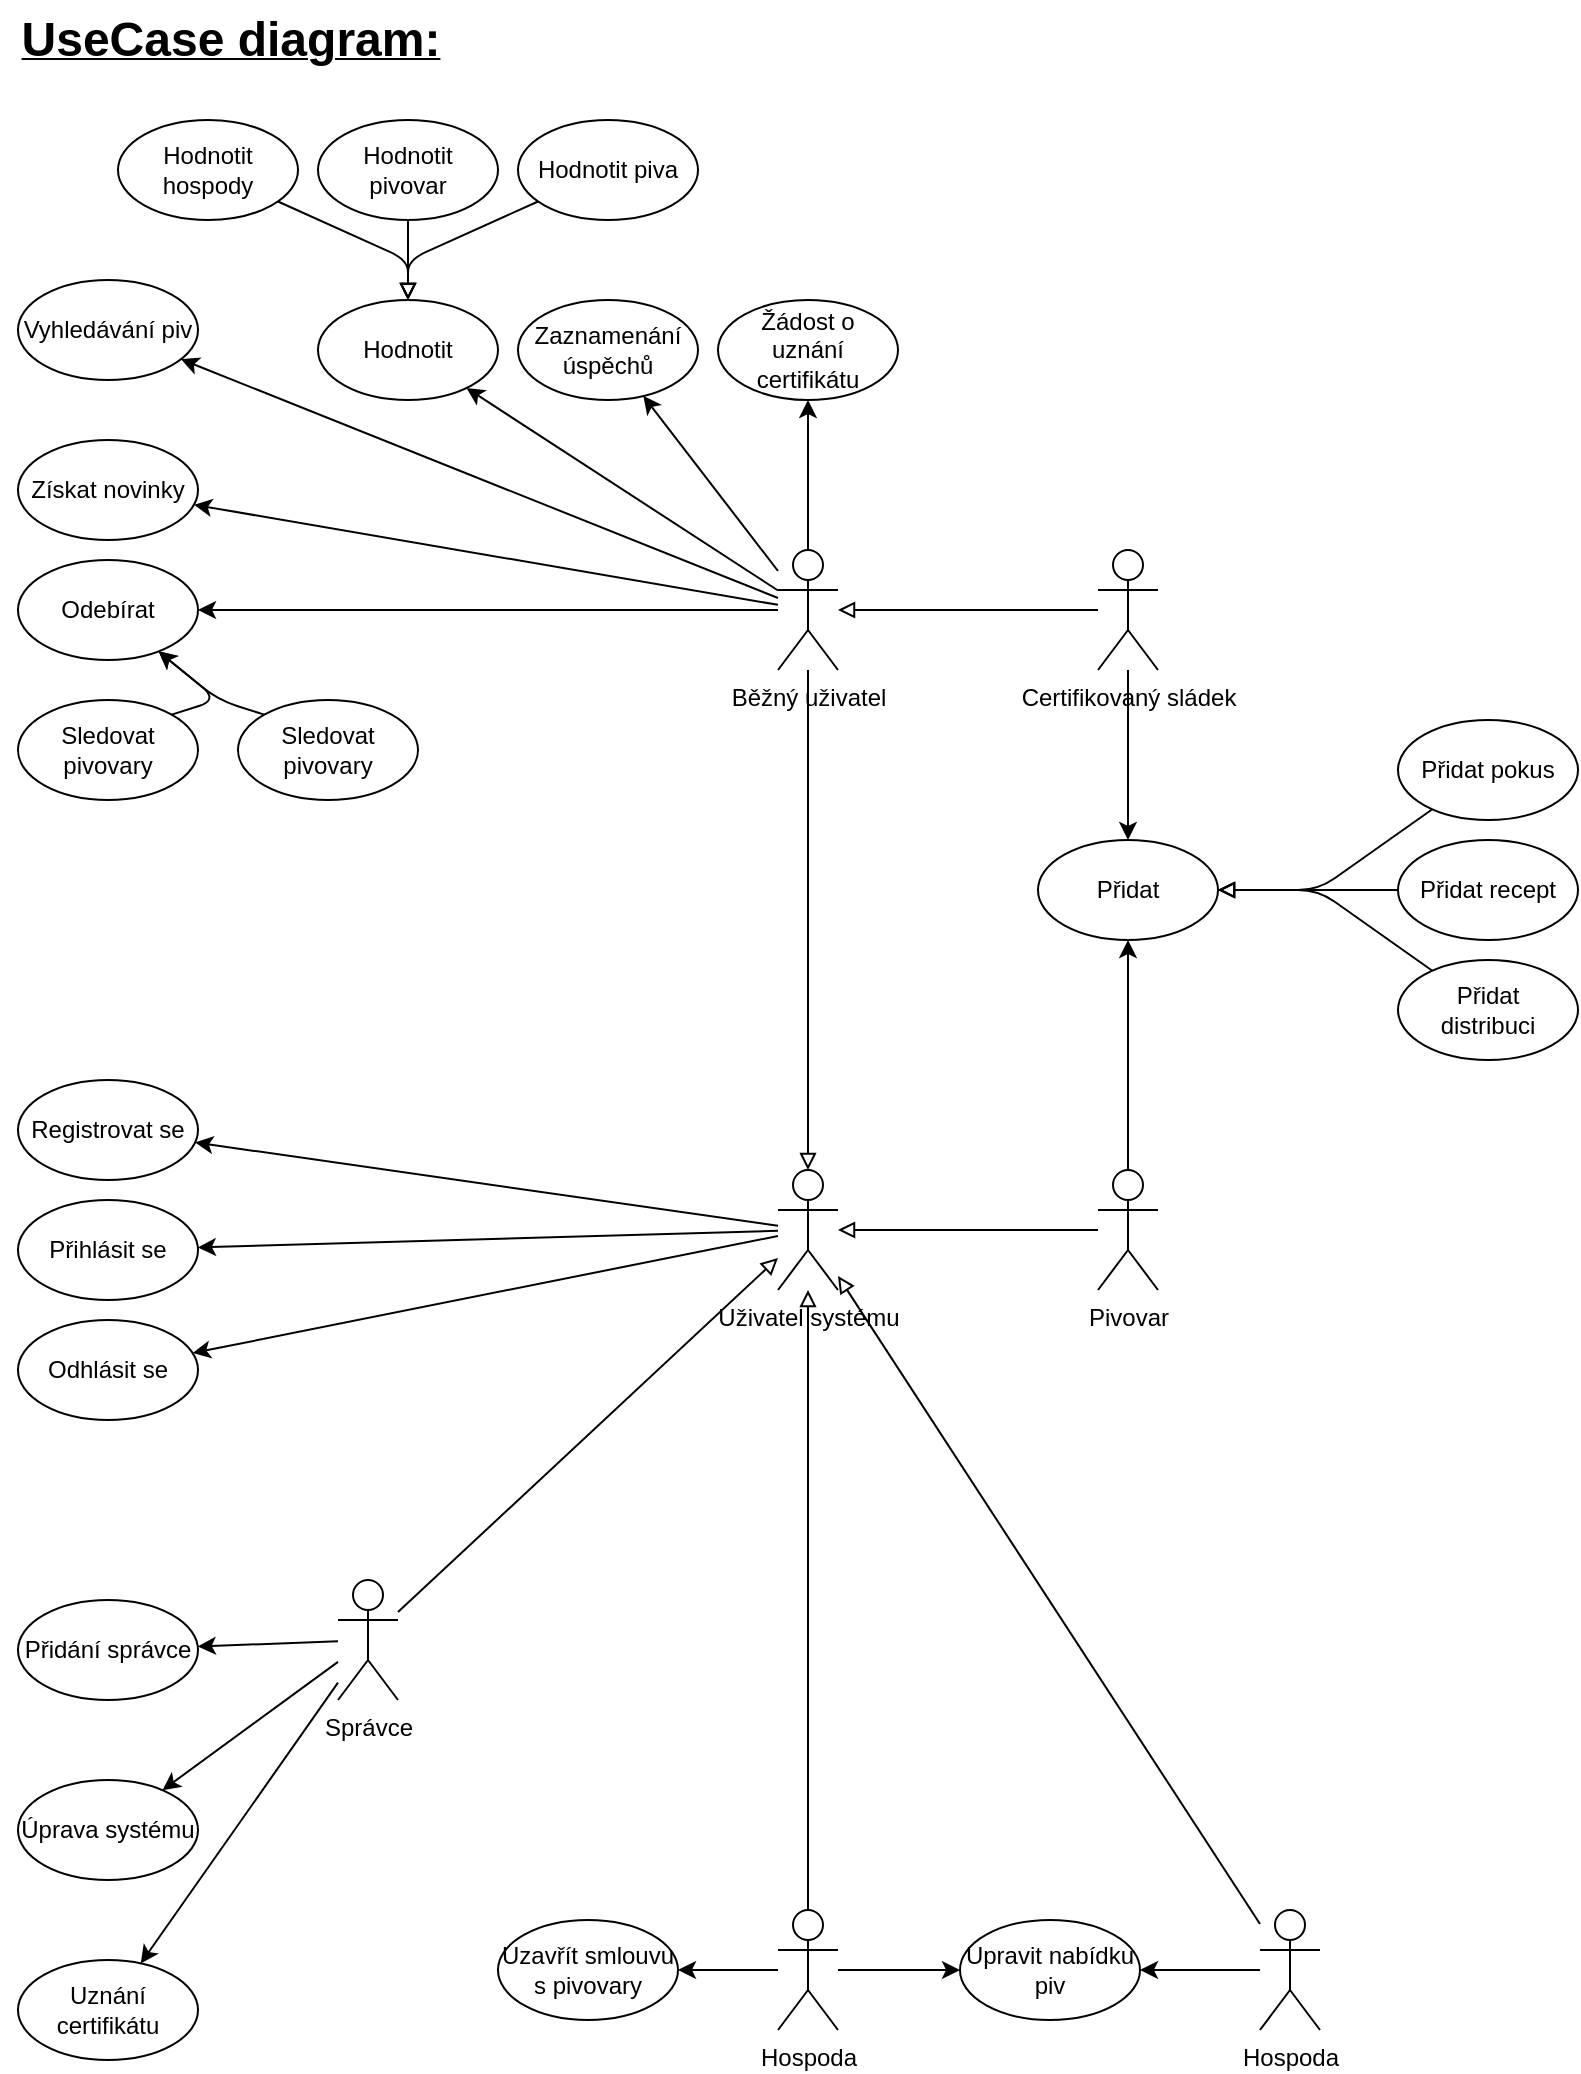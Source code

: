 <mxfile>
    <diagram id="3fsTWa04-VPi2OxSYWGI" name="Page-1">
        <mxGraphModel dx="2058" dy="879" grid="1" gridSize="10" guides="1" tooltips="1" connect="1" arrows="1" fold="1" page="1" pageScale="1" pageWidth="850" pageHeight="1100" math="0" shadow="0">
            <root>
                <mxCell id="0"/>
                <mxCell id="1" parent="0"/>
                <mxCell id="18" style="edgeStyle=none;html=1;" parent="1" source="2" target="59" edge="1">
                    <mxGeometry relative="1" as="geometry"/>
                </mxCell>
                <mxCell id="19" style="edgeStyle=none;html=1;" parent="1" source="2" target="5" edge="1">
                    <mxGeometry relative="1" as="geometry"/>
                </mxCell>
                <mxCell id="20" style="edgeStyle=none;html=1;" parent="1" source="2" target="6" edge="1">
                    <mxGeometry relative="1" as="geometry"/>
                </mxCell>
                <mxCell id="21" style="edgeStyle=none;html=1;" parent="1" source="2" target="7" edge="1">
                    <mxGeometry relative="1" as="geometry"/>
                </mxCell>
                <mxCell id="22" style="edgeStyle=none;html=1;" parent="1" source="2" target="8" edge="1">
                    <mxGeometry relative="1" as="geometry"/>
                </mxCell>
                <mxCell id="73" style="edgeStyle=none;html=1;" parent="1" source="2" target="72" edge="1">
                    <mxGeometry relative="1" as="geometry"/>
                </mxCell>
                <mxCell id="2" value="Běžný uživatel" style="shape=umlActor;verticalLabelPosition=bottom;verticalAlign=top;html=1;outlineConnect=0;" parent="1" vertex="1">
                    <mxGeometry x="-431" y="295" width="30" height="60" as="geometry"/>
                </mxCell>
                <mxCell id="62" style="edgeStyle=none;html=1;endArrow=block;endFill=0;" parent="1" source="3" target="59" edge="1">
                    <mxGeometry relative="1" as="geometry">
                        <Array as="points">
                            <mxPoint x="-616" y="150"/>
                        </Array>
                    </mxGeometry>
                </mxCell>
                <mxCell id="3" value="Hodnotit hospody" style="ellipse;whiteSpace=wrap;html=1;" parent="1" vertex="1">
                    <mxGeometry x="-761" y="80" width="90" height="50" as="geometry"/>
                </mxCell>
                <mxCell id="5" value="Vyhledávání piv" style="ellipse;whiteSpace=wrap;html=1;" parent="1" vertex="1">
                    <mxGeometry x="-811" y="160" width="90" height="50" as="geometry"/>
                </mxCell>
                <mxCell id="6" value="Zaznamenání úspěchů" style="ellipse;whiteSpace=wrap;html=1;" parent="1" vertex="1">
                    <mxGeometry x="-561" y="170" width="90" height="50" as="geometry"/>
                </mxCell>
                <mxCell id="7" value="Odebírat" style="ellipse;whiteSpace=wrap;html=1;" parent="1" vertex="1">
                    <mxGeometry x="-811" y="300" width="90" height="50" as="geometry"/>
                </mxCell>
                <mxCell id="8" value="Získat novinky" style="ellipse;whiteSpace=wrap;html=1;" parent="1" vertex="1">
                    <mxGeometry x="-811" y="240" width="90" height="50" as="geometry"/>
                </mxCell>
                <mxCell id="9" value="Přidat" style="ellipse;whiteSpace=wrap;html=1;" parent="1" vertex="1">
                    <mxGeometry x="-301" y="440" width="90" height="50" as="geometry"/>
                </mxCell>
                <mxCell id="65" style="edgeStyle=none;html=1;endArrow=block;endFill=0;" parent="1" source="11" target="9" edge="1">
                    <mxGeometry relative="1" as="geometry">
                        <Array as="points">
                            <mxPoint x="-91" y="465"/>
                        </Array>
                    </mxGeometry>
                </mxCell>
                <mxCell id="11" value="Přidat recept" style="ellipse;whiteSpace=wrap;html=1;" parent="1" vertex="1">
                    <mxGeometry x="-121" y="440" width="90" height="50" as="geometry"/>
                </mxCell>
                <mxCell id="87" style="edgeStyle=none;html=1;endArrow=block;endFill=0;" edge="1" parent="1" source="12" target="9">
                    <mxGeometry relative="1" as="geometry">
                        <Array as="points">
                            <mxPoint x="-161" y="465"/>
                        </Array>
                    </mxGeometry>
                </mxCell>
                <mxCell id="12" value="Přidat&lt;br&gt;distribuci" style="ellipse;whiteSpace=wrap;html=1;" parent="1" vertex="1">
                    <mxGeometry x="-121" y="500" width="90" height="50" as="geometry"/>
                </mxCell>
                <mxCell id="13" value="Uzavřít smlouvu s pivovary" style="ellipse;whiteSpace=wrap;html=1;" parent="1" vertex="1">
                    <mxGeometry x="-571" y="980" width="90" height="50" as="geometry"/>
                </mxCell>
                <mxCell id="23" style="edgeStyle=none;html=1;" parent="1" source="14" target="9" edge="1">
                    <mxGeometry relative="1" as="geometry"/>
                </mxCell>
                <mxCell id="28" style="edgeStyle=none;html=1;endArrow=block;endFill=0;" parent="1" source="14" target="2" edge="1">
                    <mxGeometry relative="1" as="geometry"/>
                </mxCell>
                <mxCell id="14" value="Certifikovaný sládek" style="shape=umlActor;verticalLabelPosition=bottom;verticalAlign=top;html=1;outlineConnect=0;" parent="1" vertex="1">
                    <mxGeometry x="-271" y="295" width="30" height="60" as="geometry"/>
                </mxCell>
                <mxCell id="25" style="edgeStyle=none;html=1;" parent="1" source="15" target="13" edge="1">
                    <mxGeometry relative="1" as="geometry"/>
                </mxCell>
                <mxCell id="93" style="edgeStyle=none;html=1;startArrow=none;startFill=0;endArrow=classic;endFill=1;" edge="1" parent="1" source="15" target="91">
                    <mxGeometry relative="1" as="geometry"/>
                </mxCell>
                <mxCell id="15" value="Hospoda" style="shape=umlActor;verticalLabelPosition=bottom;verticalAlign=top;html=1;outlineConnect=0;" parent="1" vertex="1">
                    <mxGeometry x="-431" y="975" width="30" height="60" as="geometry"/>
                </mxCell>
                <mxCell id="88" style="edgeStyle=none;html=1;endArrow=classic;endFill=1;" edge="1" parent="1" source="16" target="9">
                    <mxGeometry relative="1" as="geometry"/>
                </mxCell>
                <mxCell id="16" value="Pivovar" style="shape=umlActor;verticalLabelPosition=bottom;verticalAlign=top;html=1;outlineConnect=0;" parent="1" vertex="1">
                    <mxGeometry x="-271" y="605" width="30" height="60" as="geometry"/>
                </mxCell>
                <mxCell id="61" style="edgeStyle=none;html=1;endArrow=block;endFill=0;" parent="1" source="35" target="59" edge="1">
                    <mxGeometry relative="1" as="geometry">
                        <Array as="points">
                            <mxPoint x="-616" y="150"/>
                        </Array>
                    </mxGeometry>
                </mxCell>
                <mxCell id="35" value="Hodnotit piva" style="ellipse;whiteSpace=wrap;html=1;" parent="1" vertex="1">
                    <mxGeometry x="-561" y="80" width="90" height="50" as="geometry"/>
                </mxCell>
                <mxCell id="51" style="edgeStyle=none;html=1;" parent="1" source="40" target="50" edge="1">
                    <mxGeometry relative="1" as="geometry"/>
                </mxCell>
                <mxCell id="53" style="edgeStyle=none;html=1;" parent="1" source="40" target="52" edge="1">
                    <mxGeometry relative="1" as="geometry"/>
                </mxCell>
                <mxCell id="68" style="edgeStyle=none;html=1;endArrow=classic;endFill=1;" parent="1" source="40" target="67" edge="1">
                    <mxGeometry relative="1" as="geometry"/>
                </mxCell>
                <mxCell id="89" style="edgeStyle=none;html=1;endArrow=none;endFill=0;startArrow=block;startFill=0;" edge="1" parent="1" source="40" target="90">
                    <mxGeometry relative="1" as="geometry">
                        <mxPoint x="-320" y="980" as="targetPoint"/>
                    </mxGeometry>
                </mxCell>
                <mxCell id="40" value="Uživatel systému" style="shape=umlActor;verticalLabelPosition=bottom;verticalAlign=top;html=1;" parent="1" vertex="1">
                    <mxGeometry x="-431" y="605" width="30" height="60" as="geometry"/>
                </mxCell>
                <mxCell id="42" style="edgeStyle=none;html=1;endArrow=block;endFill=0;" parent="1" source="2" target="40" edge="1">
                    <mxGeometry relative="1" as="geometry">
                        <mxPoint x="-571" y="480" as="sourcePoint"/>
                        <mxPoint x="-561" y="342.143" as="targetPoint"/>
                    </mxGeometry>
                </mxCell>
                <mxCell id="44" style="edgeStyle=none;html=1;endArrow=block;endFill=0;" parent="1" source="15" target="40" edge="1">
                    <mxGeometry relative="1" as="geometry">
                        <mxPoint x="-561" y="360" as="sourcePoint"/>
                        <mxPoint x="-471" y="480" as="targetPoint"/>
                    </mxGeometry>
                </mxCell>
                <mxCell id="46" style="edgeStyle=none;html=1;endArrow=block;endFill=0;" parent="1" source="16" target="40" edge="1">
                    <mxGeometry relative="1" as="geometry">
                        <mxPoint x="-551" y="370" as="sourcePoint"/>
                        <mxPoint x="-461" y="490" as="targetPoint"/>
                    </mxGeometry>
                </mxCell>
                <mxCell id="50" value="Registrovat se" style="ellipse;whiteSpace=wrap;html=1;" parent="1" vertex="1">
                    <mxGeometry x="-811" y="560" width="90" height="50" as="geometry"/>
                </mxCell>
                <mxCell id="52" value="Přihlásit se" style="ellipse;whiteSpace=wrap;html=1;" parent="1" vertex="1">
                    <mxGeometry x="-811" y="620" width="90" height="50" as="geometry"/>
                </mxCell>
                <mxCell id="57" style="edgeStyle=none;html=1;" parent="1" source="54" target="56" edge="1">
                    <mxGeometry relative="1" as="geometry"/>
                </mxCell>
                <mxCell id="69" style="edgeStyle=none;html=1;endArrow=classic;endFill=1;" parent="1" source="54" target="70" edge="1">
                    <mxGeometry relative="1" as="geometry">
                        <mxPoint x="-301" y="670.0" as="targetPoint"/>
                    </mxGeometry>
                </mxCell>
                <mxCell id="74" style="edgeStyle=none;html=1;endArrow=block;endFill=0;" parent="1" source="54" target="40" edge="1">
                    <mxGeometry relative="1" as="geometry"/>
                </mxCell>
                <mxCell id="75" style="edgeStyle=none;html=1;endArrow=classic;endFill=1;" parent="1" source="54" target="76" edge="1">
                    <mxGeometry relative="1" as="geometry">
                        <mxPoint x="-331.0" y="770" as="targetPoint"/>
                    </mxGeometry>
                </mxCell>
                <mxCell id="54" value="Správce" style="shape=umlActor;verticalLabelPosition=bottom;verticalAlign=top;html=1;outlineConnect=0;" parent="1" vertex="1">
                    <mxGeometry x="-651" y="810" width="30" height="60" as="geometry"/>
                </mxCell>
                <mxCell id="56" value="Uznání certifikátu" style="ellipse;whiteSpace=wrap;html=1;" parent="1" vertex="1">
                    <mxGeometry x="-811" y="1000" width="90" height="50" as="geometry"/>
                </mxCell>
                <mxCell id="59" value="Hodnotit" style="ellipse;whiteSpace=wrap;html=1;" parent="1" vertex="1">
                    <mxGeometry x="-661" y="170" width="90" height="50" as="geometry"/>
                </mxCell>
                <mxCell id="66" style="edgeStyle=none;html=1;endArrow=block;endFill=0;" parent="1" source="64" target="9" edge="1">
                    <mxGeometry relative="1" as="geometry">
                        <Array as="points">
                            <mxPoint x="-161" y="465"/>
                        </Array>
                    </mxGeometry>
                </mxCell>
                <mxCell id="64" value="Přidat pokus" style="ellipse;whiteSpace=wrap;html=1;" parent="1" vertex="1">
                    <mxGeometry x="-121" y="380" width="90" height="50" as="geometry"/>
                </mxCell>
                <mxCell id="67" value="Odhlásit se" style="ellipse;whiteSpace=wrap;html=1;" parent="1" vertex="1">
                    <mxGeometry x="-811" y="680" width="90" height="50" as="geometry"/>
                </mxCell>
                <mxCell id="70" value="Úprava systému" style="ellipse;whiteSpace=wrap;html=1;" parent="1" vertex="1">
                    <mxGeometry x="-811" y="910" width="90" height="50" as="geometry"/>
                </mxCell>
                <mxCell id="72" value="Žádost o&lt;br&gt;uznání certifikátu" style="ellipse;whiteSpace=wrap;html=1;" parent="1" vertex="1">
                    <mxGeometry x="-461" y="170" width="90" height="50" as="geometry"/>
                </mxCell>
                <mxCell id="76" value="Přidání správce" style="ellipse;whiteSpace=wrap;html=1;" parent="1" vertex="1">
                    <mxGeometry x="-811" y="820" width="90" height="50" as="geometry"/>
                </mxCell>
                <mxCell id="81" style="edgeStyle=none;html=1;exitX=0.5;exitY=1;exitDx=0;exitDy=0;endArrow=block;endFill=0;" parent="1" source="80" target="59" edge="1">
                    <mxGeometry relative="1" as="geometry"/>
                </mxCell>
                <mxCell id="80" value="Hodnotit&lt;br&gt;pivovar" style="ellipse;whiteSpace=wrap;html=1;" parent="1" vertex="1">
                    <mxGeometry x="-661" y="80" width="90" height="50" as="geometry"/>
                </mxCell>
                <mxCell id="82" value="&lt;b&gt;&lt;u&gt;&lt;font style=&quot;font-size: 24px;&quot;&gt;UseCase diagram:&lt;/font&gt;&lt;/u&gt;&lt;/b&gt;" style="text;html=1;align=center;verticalAlign=middle;resizable=0;points=[];autosize=1;strokeColor=none;fillColor=none;" parent="1" vertex="1">
                    <mxGeometry x="-820" y="20" width="230" height="40" as="geometry"/>
                </mxCell>
                <mxCell id="85" style="edgeStyle=none;html=1;exitX=0;exitY=0;exitDx=0;exitDy=0;" edge="1" parent="1" source="83" target="7">
                    <mxGeometry relative="1" as="geometry">
                        <Array as="points">
                            <mxPoint x="-711" y="370"/>
                        </Array>
                    </mxGeometry>
                </mxCell>
                <mxCell id="83" value="Sledovat pivovary" style="ellipse;whiteSpace=wrap;html=1;" vertex="1" parent="1">
                    <mxGeometry x="-701" y="370" width="90" height="50" as="geometry"/>
                </mxCell>
                <mxCell id="86" style="edgeStyle=none;html=1;exitX=1;exitY=0;exitDx=0;exitDy=0;" edge="1" parent="1" source="84" target="7">
                    <mxGeometry relative="1" as="geometry">
                        <Array as="points">
                            <mxPoint x="-711" y="370"/>
                        </Array>
                    </mxGeometry>
                </mxCell>
                <mxCell id="84" value="Sledovat pivovary" style="ellipse;whiteSpace=wrap;html=1;" vertex="1" parent="1">
                    <mxGeometry x="-811" y="370" width="90" height="50" as="geometry"/>
                </mxCell>
                <mxCell id="92" style="edgeStyle=none;html=1;startArrow=none;startFill=0;endArrow=classic;endFill=1;" edge="1" parent="1" source="90" target="91">
                    <mxGeometry relative="1" as="geometry"/>
                </mxCell>
                <mxCell id="90" value="Hospoda" style="shape=umlActor;verticalLabelPosition=bottom;verticalAlign=top;html=1;outlineConnect=0;" vertex="1" parent="1">
                    <mxGeometry x="-190" y="975" width="30" height="60" as="geometry"/>
                </mxCell>
                <mxCell id="91" value="Upravit nabídku piv" style="ellipse;whiteSpace=wrap;html=1;" vertex="1" parent="1">
                    <mxGeometry x="-340" y="980" width="90" height="50" as="geometry"/>
                </mxCell>
            </root>
        </mxGraphModel>
    </diagram>
</mxfile>